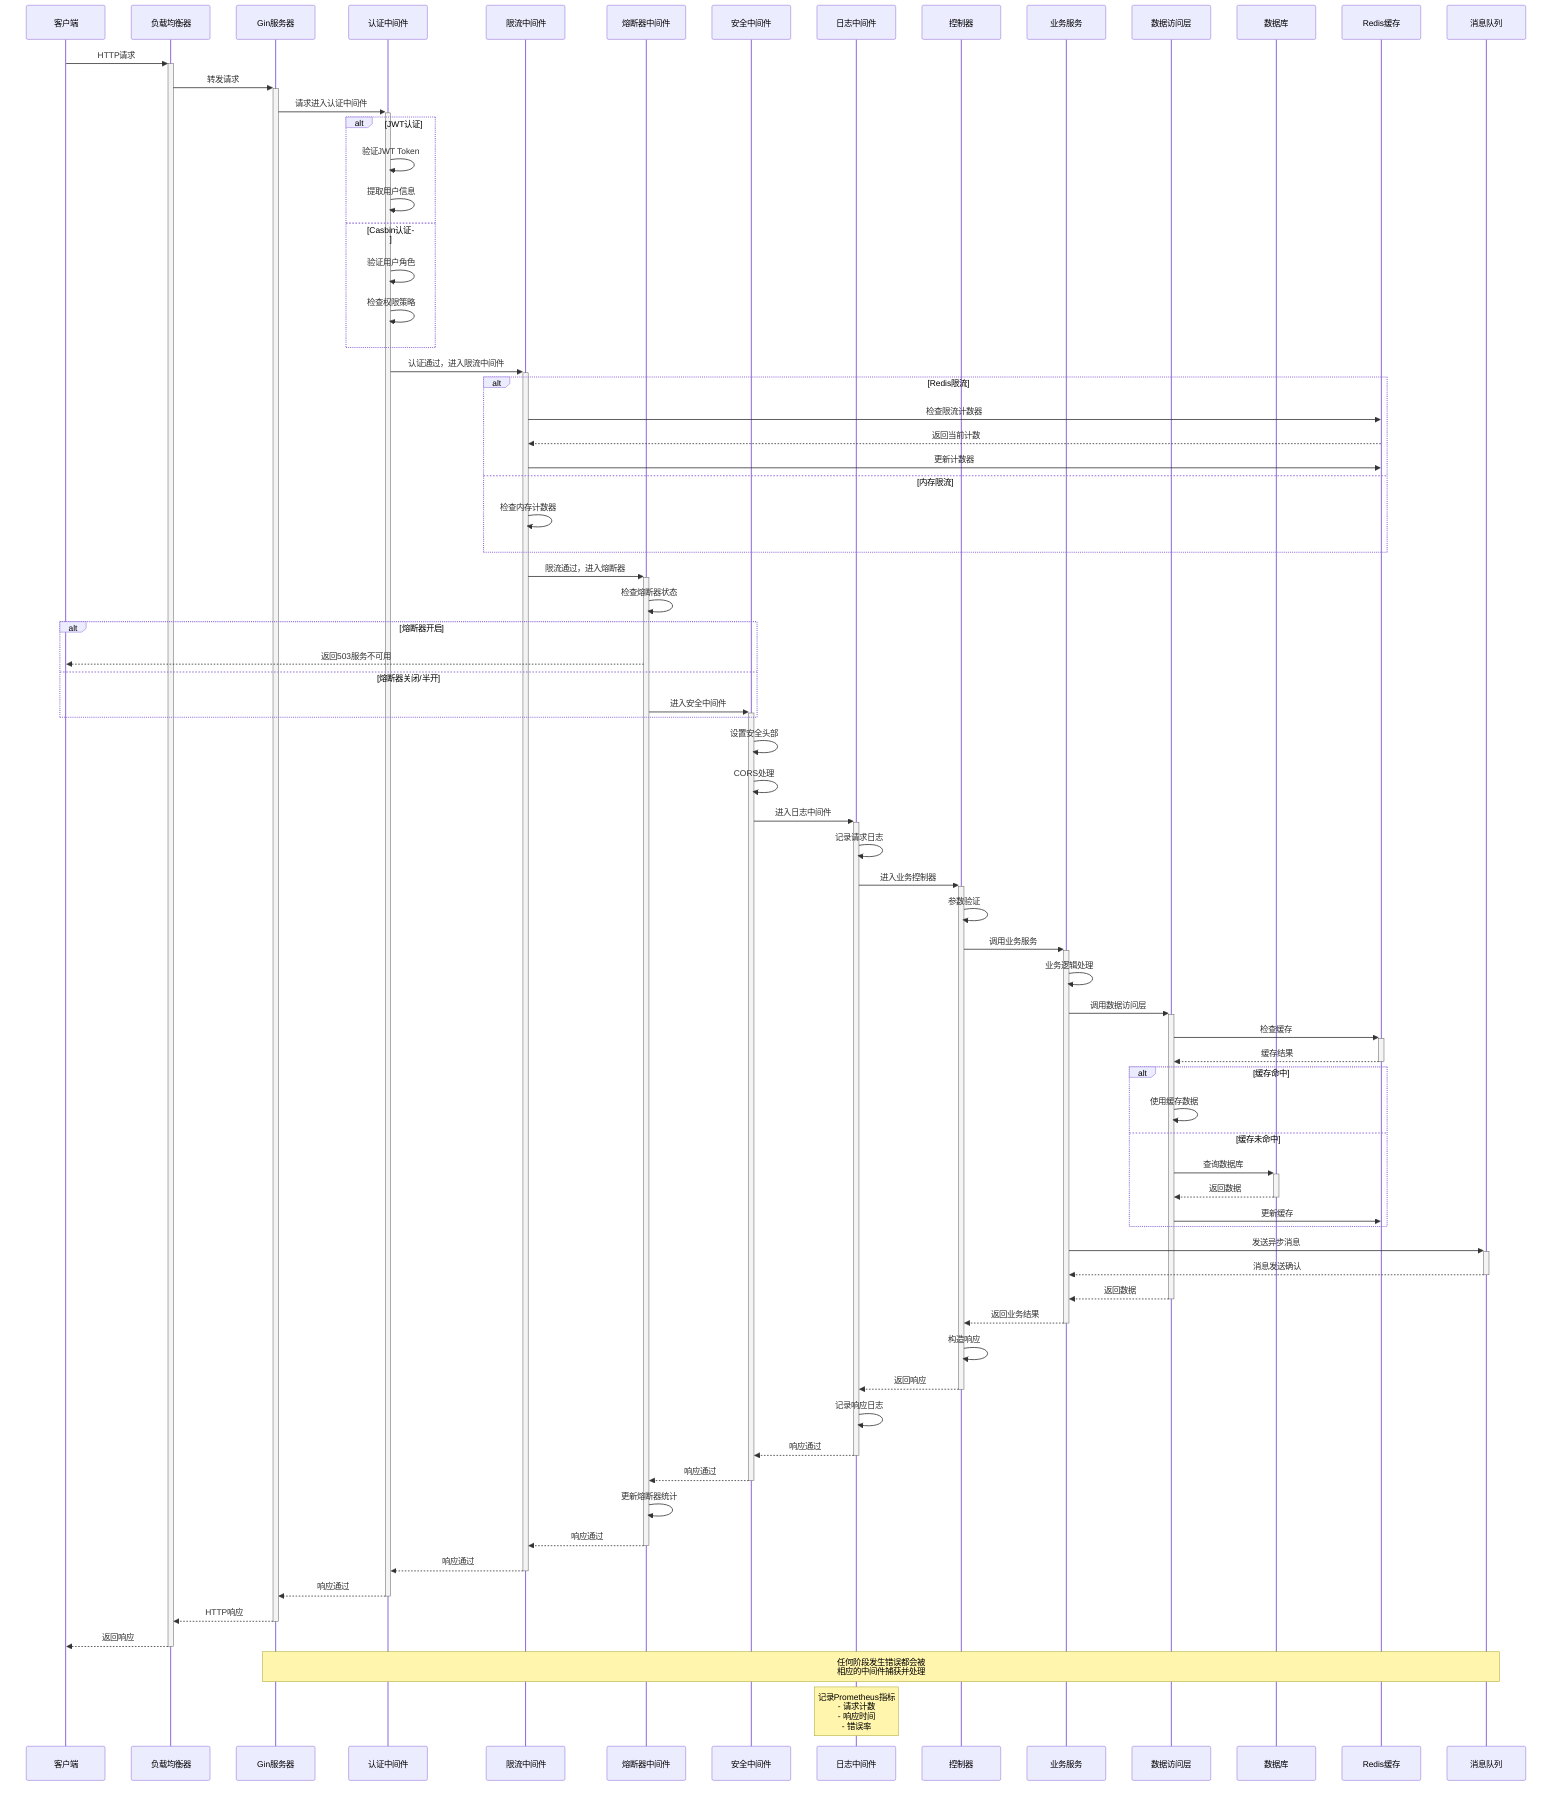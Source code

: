 sequenceDiagram
    participant Client as 客户端
    participant LB as 负载均衡器
    participant Server as Gin服务器
    participant Auth as 认证中间件
    participant RateLimit as 限流中间件
    participant CB as 熔断器中间件
    participant Security as 安全中间件
    participant Logger as 日志中间件
    participant Controller as 控制器
    participant Service as 业务服务
    participant DAO as 数据访问层
    participant DB as 数据库
    participant Cache as Redis缓存
    participant MQ as 消息队列

%% 请求阶段
    Client->>+LB: HTTP请求
    LB->>+Server: 转发请求

%% 中间件处理链
    Server->>+Auth: 请求进入认证中间件

    alt JWT认证
        Auth->>Auth: 验证JWT Token
        Auth->>Auth: 提取用户信息
    else Casbin认证
        Auth->>Auth: 验证用户角色
        Auth->>Auth: 检查权限策略
    end

    Auth->>+RateLimit: 认证通过，进入限流中间件

    alt Redis限流
        RateLimit->>Cache: 检查限流计数器
        Cache-->>RateLimit: 返回当前计数
        RateLimit->>Cache: 更新计数器
    else 内存限流
        RateLimit->>RateLimit: 检查内存计数器
    end

    RateLimit->>+CB: 限流通过，进入熔断器
    CB->>CB: 检查熔断器状态

    alt 熔断器开启
        CB-->>Client: 返回503服务不可用
    else 熔断器关闭/半开
        CB->>+Security: 进入安全中间件
    end

    Security->>Security: 设置安全头部
    Security->>Security: CORS处理
    Security->>+Logger: 进入日志中间件

    Logger->>Logger: 记录请求日志
    Logger->>+Controller: 进入业务控制器

%% 业务处理阶段
    Controller->>Controller: 参数验证
    Controller->>+Service: 调用业务服务

    Service->>Service: 业务逻辑处理
    Service->>+DAO: 调用数据访问层

%% 数据访问阶段
    DAO->>+Cache: 检查缓存
    Cache-->>-DAO: 缓存结果

    alt 缓存命中
        DAO->>DAO: 使用缓存数据
    else 缓存未命中
        DAO->>+DB: 查询数据库
        DB-->>-DAO: 返回数据
        DAO->>Cache: 更新缓存
    end

%% 异步处理
    Service->>+MQ: 发送异步消息
    MQ-->>-Service: 消息发送确认

    DAO-->>-Service: 返回数据
    Service-->>-Controller: 返回业务结果

%% 响应阶段
    Controller->>Controller: 构造响应
    Controller-->>-Logger: 返回响应

    Logger->>Logger: 记录响应日志
    Logger-->>-Security: 响应通过

    Security-->>-CB: 响应通过
    CB->>CB: 更新熔断器统计
    CB-->>-RateLimit: 响应通过

    RateLimit-->>-Auth: 响应通过
    Auth-->>-Server: 响应通过

    Server-->>-LB: HTTP响应
    LB-->>-Client: 返回响应

%% 错误处理
    note over Server,MQ: 任何阶段发生错误都会被<br/>相应的中间件捕获并处理

%% 监控指标
    note over Logger: 记录Prometheus指标<br/>- 请求计数<br/>- 响应时间<br/>- 错误率
